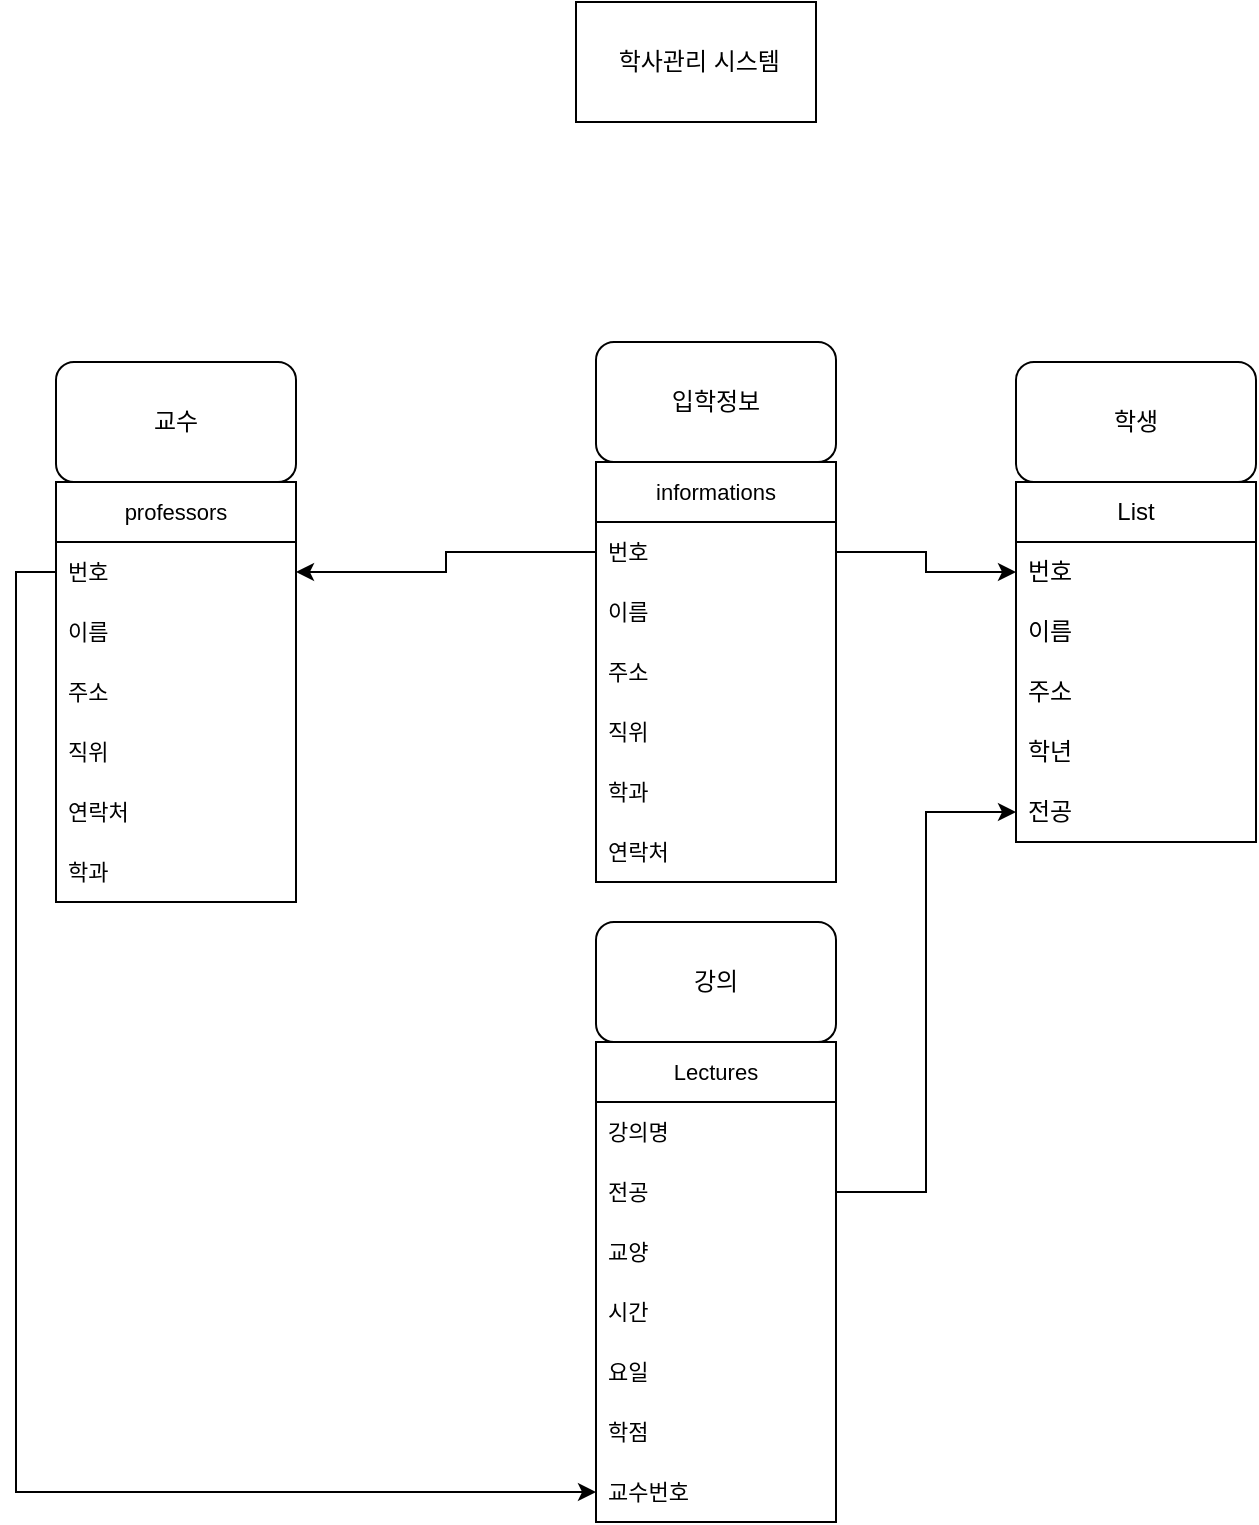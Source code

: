 <mxfile version="24.7.17">
  <diagram name="페이지-1" id="py1sZd-n5OF9hUhFQRnv">
    <mxGraphModel dx="2261" dy="884" grid="1" gridSize="10" guides="1" tooltips="1" connect="1" arrows="1" fold="1" page="1" pageScale="1" pageWidth="827" pageHeight="1169" math="0" shadow="0">
      <root>
        <mxCell id="0" />
        <mxCell id="1" parent="0" />
        <mxCell id="9XYHwhIFBpUBWxx-yuWv-1" value="&amp;nbsp;학사관리 시스템" style="rounded=0;whiteSpace=wrap;html=1;" parent="1" vertex="1">
          <mxGeometry x="-470" y="30" width="120" height="60" as="geometry" />
        </mxCell>
        <mxCell id="9XYHwhIFBpUBWxx-yuWv-3" value="학생" style="rounded=1;whiteSpace=wrap;html=1;" parent="1" vertex="1">
          <mxGeometry x="-250" y="210" width="120" height="60" as="geometry" />
        </mxCell>
        <mxCell id="9XYHwhIFBpUBWxx-yuWv-4" value="교수" style="rounded=1;whiteSpace=wrap;html=1;" parent="1" vertex="1">
          <mxGeometry x="-730" y="210" width="120" height="60" as="geometry" />
        </mxCell>
        <mxCell id="9XYHwhIFBpUBWxx-yuWv-5" value="입학정보" style="rounded=1;whiteSpace=wrap;html=1;" parent="1" vertex="1">
          <mxGeometry x="-460" y="200" width="120" height="60" as="geometry" />
        </mxCell>
        <mxCell id="9XYHwhIFBpUBWxx-yuWv-6" value="강의" style="rounded=1;whiteSpace=wrap;html=1;direction=west;" parent="1" vertex="1">
          <mxGeometry x="-460" y="490" width="120" height="60" as="geometry" />
        </mxCell>
        <mxCell id="9XYHwhIFBpUBWxx-yuWv-54" value="Lectures" style="swimlane;fontStyle=0;childLayout=stackLayout;horizontal=1;startSize=30;horizontalStack=0;resizeParent=1;resizeParentMax=0;resizeLast=0;collapsible=1;marginBottom=0;whiteSpace=wrap;html=1;align=center;verticalAlign=middle;fontFamily=Helvetica;fontSize=11;fontColor=default;fillColor=none;" parent="1" vertex="1">
          <mxGeometry x="-460" y="550" width="120" height="240" as="geometry">
            <mxRectangle x="-470" y="500" width="60" height="30" as="alternateBounds" />
          </mxGeometry>
        </mxCell>
        <mxCell id="9XYHwhIFBpUBWxx-yuWv-55" value="강의명" style="text;strokeColor=none;fillColor=none;align=left;verticalAlign=middle;spacingLeft=4;spacingRight=4;overflow=hidden;points=[[0,0.5],[1,0.5]];portConstraint=eastwest;rotatable=0;whiteSpace=wrap;html=1;fontFamily=Helvetica;fontSize=11;fontColor=default;" parent="9XYHwhIFBpUBWxx-yuWv-54" vertex="1">
          <mxGeometry y="30" width="120" height="30" as="geometry" />
        </mxCell>
        <mxCell id="9XYHwhIFBpUBWxx-yuWv-56" value="전공" style="text;strokeColor=none;fillColor=none;align=left;verticalAlign=middle;spacingLeft=4;spacingRight=4;overflow=hidden;points=[[0,0.5],[1,0.5]];portConstraint=eastwest;rotatable=0;whiteSpace=wrap;html=1;fontFamily=Helvetica;fontSize=11;fontColor=default;" parent="9XYHwhIFBpUBWxx-yuWv-54" vertex="1">
          <mxGeometry y="60" width="120" height="30" as="geometry" />
        </mxCell>
        <mxCell id="9XYHwhIFBpUBWxx-yuWv-57" value="교양" style="text;strokeColor=none;fillColor=none;align=left;verticalAlign=middle;spacingLeft=4;spacingRight=4;overflow=hidden;points=[[0,0.5],[1,0.5]];portConstraint=eastwest;rotatable=0;whiteSpace=wrap;html=1;fontFamily=Helvetica;fontSize=11;fontColor=default;" parent="9XYHwhIFBpUBWxx-yuWv-54" vertex="1">
          <mxGeometry y="90" width="120" height="30" as="geometry" />
        </mxCell>
        <mxCell id="9XYHwhIFBpUBWxx-yuWv-62" value="시간" style="text;strokeColor=none;fillColor=none;align=left;verticalAlign=middle;spacingLeft=4;spacingRight=4;overflow=hidden;points=[[0,0.5],[1,0.5]];portConstraint=eastwest;rotatable=0;whiteSpace=wrap;html=1;fontFamily=Helvetica;fontSize=11;fontColor=default;" parent="9XYHwhIFBpUBWxx-yuWv-54" vertex="1">
          <mxGeometry y="120" width="120" height="30" as="geometry" />
        </mxCell>
        <mxCell id="9XYHwhIFBpUBWxx-yuWv-64" value="요일" style="text;strokeColor=none;fillColor=none;align=left;verticalAlign=middle;spacingLeft=4;spacingRight=4;overflow=hidden;points=[[0,0.5],[1,0.5]];portConstraint=eastwest;rotatable=0;whiteSpace=wrap;html=1;fontFamily=Helvetica;fontSize=11;fontColor=default;" parent="9XYHwhIFBpUBWxx-yuWv-54" vertex="1">
          <mxGeometry y="150" width="120" height="30" as="geometry" />
        </mxCell>
        <mxCell id="9XYHwhIFBpUBWxx-yuWv-65" value="학점" style="text;strokeColor=none;fillColor=none;align=left;verticalAlign=middle;spacingLeft=4;spacingRight=4;overflow=hidden;points=[[0,0.5],[1,0.5]];portConstraint=eastwest;rotatable=0;whiteSpace=wrap;html=1;fontFamily=Helvetica;fontSize=11;fontColor=default;" parent="9XYHwhIFBpUBWxx-yuWv-54" vertex="1">
          <mxGeometry y="180" width="120" height="30" as="geometry" />
        </mxCell>
        <mxCell id="hYHy6cJiuyN3QSEXQMqI-4" value="교수번호" style="text;strokeColor=none;fillColor=none;align=left;verticalAlign=middle;spacingLeft=4;spacingRight=4;overflow=hidden;points=[[0,0.5],[1,0.5]];portConstraint=eastwest;rotatable=0;whiteSpace=wrap;html=1;fontFamily=Helvetica;fontSize=11;fontColor=default;" parent="9XYHwhIFBpUBWxx-yuWv-54" vertex="1">
          <mxGeometry y="210" width="120" height="30" as="geometry" />
        </mxCell>
        <mxCell id="9XYHwhIFBpUBWxx-yuWv-66" value="professors" style="swimlane;fontStyle=0;childLayout=stackLayout;horizontal=1;startSize=30;horizontalStack=0;resizeParent=1;resizeParentMax=0;resizeLast=0;collapsible=1;marginBottom=0;whiteSpace=wrap;html=1;align=center;verticalAlign=middle;fontFamily=Helvetica;fontSize=11;fontColor=default;fillColor=none;" parent="1" vertex="1">
          <mxGeometry x="-730" y="270" width="120" height="210" as="geometry" />
        </mxCell>
        <mxCell id="9XYHwhIFBpUBWxx-yuWv-67" value="번호" style="text;strokeColor=none;fillColor=none;align=left;verticalAlign=middle;spacingLeft=4;spacingRight=4;overflow=hidden;points=[[0,0.5],[1,0.5]];portConstraint=eastwest;rotatable=0;whiteSpace=wrap;html=1;fontFamily=Helvetica;fontSize=11;fontColor=default;" parent="9XYHwhIFBpUBWxx-yuWv-66" vertex="1">
          <mxGeometry y="30" width="120" height="30" as="geometry" />
        </mxCell>
        <mxCell id="9XYHwhIFBpUBWxx-yuWv-68" value="이름" style="text;strokeColor=none;fillColor=none;align=left;verticalAlign=middle;spacingLeft=4;spacingRight=4;overflow=hidden;points=[[0,0.5],[1,0.5]];portConstraint=eastwest;rotatable=0;whiteSpace=wrap;html=1;fontFamily=Helvetica;fontSize=11;fontColor=default;" parent="9XYHwhIFBpUBWxx-yuWv-66" vertex="1">
          <mxGeometry y="60" width="120" height="30" as="geometry" />
        </mxCell>
        <mxCell id="9XYHwhIFBpUBWxx-yuWv-69" value="주소" style="text;strokeColor=none;fillColor=none;align=left;verticalAlign=middle;spacingLeft=4;spacingRight=4;overflow=hidden;points=[[0,0.5],[1,0.5]];portConstraint=eastwest;rotatable=0;whiteSpace=wrap;html=1;fontFamily=Helvetica;fontSize=11;fontColor=default;" parent="9XYHwhIFBpUBWxx-yuWv-66" vertex="1">
          <mxGeometry y="90" width="120" height="30" as="geometry" />
        </mxCell>
        <mxCell id="vBbp2CE78N73OH3JoDrz-1" value="직위" style="text;strokeColor=none;fillColor=none;align=left;verticalAlign=middle;spacingLeft=4;spacingRight=4;overflow=hidden;points=[[0,0.5],[1,0.5]];portConstraint=eastwest;rotatable=0;whiteSpace=wrap;html=1;fontFamily=Helvetica;fontSize=11;fontColor=default;" parent="9XYHwhIFBpUBWxx-yuWv-66" vertex="1">
          <mxGeometry y="120" width="120" height="30" as="geometry" />
        </mxCell>
        <mxCell id="vBbp2CE78N73OH3JoDrz-2" value="연락처" style="text;strokeColor=none;fillColor=none;align=left;verticalAlign=middle;spacingLeft=4;spacingRight=4;overflow=hidden;points=[[0,0.5],[1,0.5]];portConstraint=eastwest;rotatable=0;whiteSpace=wrap;html=1;fontFamily=Helvetica;fontSize=11;fontColor=default;" parent="9XYHwhIFBpUBWxx-yuWv-66" vertex="1">
          <mxGeometry y="150" width="120" height="30" as="geometry" />
        </mxCell>
        <mxCell id="vBbp2CE78N73OH3JoDrz-3" value="학과" style="text;strokeColor=none;fillColor=none;align=left;verticalAlign=middle;spacingLeft=4;spacingRight=4;overflow=hidden;points=[[0,0.5],[1,0.5]];portConstraint=eastwest;rotatable=0;whiteSpace=wrap;html=1;fontFamily=Helvetica;fontSize=11;fontColor=default;" parent="9XYHwhIFBpUBWxx-yuWv-66" vertex="1">
          <mxGeometry y="180" width="120" height="30" as="geometry" />
        </mxCell>
        <mxCell id="vBbp2CE78N73OH3JoDrz-5" value="informations" style="swimlane;fontStyle=0;childLayout=stackLayout;horizontal=1;startSize=30;horizontalStack=0;resizeParent=1;resizeParentMax=0;resizeLast=0;collapsible=1;marginBottom=0;whiteSpace=wrap;html=1;align=center;verticalAlign=middle;fontFamily=Helvetica;fontSize=11;fontColor=default;fillColor=none;" parent="1" vertex="1">
          <mxGeometry x="-460" y="260" width="120" height="210" as="geometry" />
        </mxCell>
        <mxCell id="vBbp2CE78N73OH3JoDrz-6" value="번호" style="text;strokeColor=none;fillColor=none;align=left;verticalAlign=middle;spacingLeft=4;spacingRight=4;overflow=hidden;points=[[0,0.5],[1,0.5]];portConstraint=eastwest;rotatable=0;whiteSpace=wrap;html=1;fontFamily=Helvetica;fontSize=11;fontColor=default;" parent="vBbp2CE78N73OH3JoDrz-5" vertex="1">
          <mxGeometry y="30" width="120" height="30" as="geometry" />
        </mxCell>
        <mxCell id="vBbp2CE78N73OH3JoDrz-7" value="이름" style="text;strokeColor=none;fillColor=none;align=left;verticalAlign=middle;spacingLeft=4;spacingRight=4;overflow=hidden;points=[[0,0.5],[1,0.5]];portConstraint=eastwest;rotatable=0;whiteSpace=wrap;html=1;fontFamily=Helvetica;fontSize=11;fontColor=default;" parent="vBbp2CE78N73OH3JoDrz-5" vertex="1">
          <mxGeometry y="60" width="120" height="30" as="geometry" />
        </mxCell>
        <mxCell id="vBbp2CE78N73OH3JoDrz-8" value="주소" style="text;strokeColor=none;fillColor=none;align=left;verticalAlign=middle;spacingLeft=4;spacingRight=4;overflow=hidden;points=[[0,0.5],[1,0.5]];portConstraint=eastwest;rotatable=0;whiteSpace=wrap;html=1;fontFamily=Helvetica;fontSize=11;fontColor=default;" parent="vBbp2CE78N73OH3JoDrz-5" vertex="1">
          <mxGeometry y="90" width="120" height="30" as="geometry" />
        </mxCell>
        <mxCell id="vBbp2CE78N73OH3JoDrz-9" value="직위" style="text;strokeColor=none;fillColor=none;align=left;verticalAlign=middle;spacingLeft=4;spacingRight=4;overflow=hidden;points=[[0,0.5],[1,0.5]];portConstraint=eastwest;rotatable=0;whiteSpace=wrap;html=1;fontFamily=Helvetica;fontSize=11;fontColor=default;" parent="vBbp2CE78N73OH3JoDrz-5" vertex="1">
          <mxGeometry y="120" width="120" height="30" as="geometry" />
        </mxCell>
        <mxCell id="hYHy6cJiuyN3QSEXQMqI-1" value="학과" style="text;strokeColor=none;fillColor=none;align=left;verticalAlign=middle;spacingLeft=4;spacingRight=4;overflow=hidden;points=[[0,0.5],[1,0.5]];portConstraint=eastwest;rotatable=0;whiteSpace=wrap;html=1;fontFamily=Helvetica;fontSize=11;fontColor=default;" parent="vBbp2CE78N73OH3JoDrz-5" vertex="1">
          <mxGeometry y="150" width="120" height="30" as="geometry" />
        </mxCell>
        <mxCell id="hYHy6cJiuyN3QSEXQMqI-2" value="연락처" style="text;strokeColor=none;fillColor=none;align=left;verticalAlign=middle;spacingLeft=4;spacingRight=4;overflow=hidden;points=[[0,0.5],[1,0.5]];portConstraint=eastwest;rotatable=0;whiteSpace=wrap;html=1;fontFamily=Helvetica;fontSize=11;fontColor=default;" parent="vBbp2CE78N73OH3JoDrz-5" vertex="1">
          <mxGeometry y="180" width="120" height="30" as="geometry" />
        </mxCell>
        <mxCell id="hYHy6cJiuyN3QSEXQMqI-5" style="edgeStyle=orthogonalEdgeStyle;rounded=0;orthogonalLoop=1;jettySize=auto;html=1;exitX=0;exitY=0.5;exitDx=0;exitDy=0;entryX=0;entryY=0.5;entryDx=0;entryDy=0;" parent="1" source="9XYHwhIFBpUBWxx-yuWv-67" target="hYHy6cJiuyN3QSEXQMqI-4" edge="1">
          <mxGeometry relative="1" as="geometry" />
        </mxCell>
        <mxCell id="hYHy6cJiuyN3QSEXQMqI-8" value="List" style="swimlane;fontStyle=0;childLayout=stackLayout;horizontal=1;startSize=30;horizontalStack=0;resizeParent=1;resizeParentMax=0;resizeLast=0;collapsible=1;marginBottom=0;whiteSpace=wrap;html=1;" parent="1" vertex="1">
          <mxGeometry x="-250" y="270" width="120" height="180" as="geometry">
            <mxRectangle x="-250" y="270" width="60" height="30" as="alternateBounds" />
          </mxGeometry>
        </mxCell>
        <mxCell id="hYHy6cJiuyN3QSEXQMqI-9" value="번호" style="text;strokeColor=none;fillColor=none;align=left;verticalAlign=middle;spacingLeft=4;spacingRight=4;overflow=hidden;points=[[0,0.5],[1,0.5]];portConstraint=eastwest;rotatable=0;whiteSpace=wrap;html=1;" parent="hYHy6cJiuyN3QSEXQMqI-8" vertex="1">
          <mxGeometry y="30" width="120" height="30" as="geometry" />
        </mxCell>
        <mxCell id="hYHy6cJiuyN3QSEXQMqI-10" value="이름" style="text;strokeColor=none;fillColor=none;align=left;verticalAlign=middle;spacingLeft=4;spacingRight=4;overflow=hidden;points=[[0,0.5],[1,0.5]];portConstraint=eastwest;rotatable=0;whiteSpace=wrap;html=1;" parent="hYHy6cJiuyN3QSEXQMqI-8" vertex="1">
          <mxGeometry y="60" width="120" height="30" as="geometry" />
        </mxCell>
        <mxCell id="hYHy6cJiuyN3QSEXQMqI-11" value="주소" style="text;strokeColor=none;fillColor=none;align=left;verticalAlign=middle;spacingLeft=4;spacingRight=4;overflow=hidden;points=[[0,0.5],[1,0.5]];portConstraint=eastwest;rotatable=0;whiteSpace=wrap;html=1;" parent="hYHy6cJiuyN3QSEXQMqI-8" vertex="1">
          <mxGeometry y="90" width="120" height="30" as="geometry" />
        </mxCell>
        <mxCell id="hYHy6cJiuyN3QSEXQMqI-12" value="학년" style="text;strokeColor=none;fillColor=none;align=left;verticalAlign=middle;spacingLeft=4;spacingRight=4;overflow=hidden;points=[[0,0.5],[1,0.5]];portConstraint=eastwest;rotatable=0;whiteSpace=wrap;html=1;" parent="hYHy6cJiuyN3QSEXQMqI-8" vertex="1">
          <mxGeometry y="120" width="120" height="30" as="geometry" />
        </mxCell>
        <mxCell id="hYHy6cJiuyN3QSEXQMqI-13" value="전공" style="text;strokeColor=none;fillColor=none;align=left;verticalAlign=middle;spacingLeft=4;spacingRight=4;overflow=hidden;points=[[0,0.5],[1,0.5]];portConstraint=eastwest;rotatable=0;whiteSpace=wrap;html=1;" parent="hYHy6cJiuyN3QSEXQMqI-8" vertex="1">
          <mxGeometry y="150" width="120" height="30" as="geometry" />
        </mxCell>
        <mxCell id="hYHy6cJiuyN3QSEXQMqI-15" style="edgeStyle=orthogonalEdgeStyle;rounded=0;orthogonalLoop=1;jettySize=auto;html=1;exitX=1;exitY=0.5;exitDx=0;exitDy=0;entryX=0;entryY=0.5;entryDx=0;entryDy=0;" parent="1" source="9XYHwhIFBpUBWxx-yuWv-56" target="hYHy6cJiuyN3QSEXQMqI-13" edge="1">
          <mxGeometry relative="1" as="geometry" />
        </mxCell>
        <mxCell id="hYHy6cJiuyN3QSEXQMqI-16" style="edgeStyle=orthogonalEdgeStyle;rounded=0;orthogonalLoop=1;jettySize=auto;html=1;exitX=0;exitY=0.5;exitDx=0;exitDy=0;entryX=1;entryY=0.5;entryDx=0;entryDy=0;" parent="1" source="vBbp2CE78N73OH3JoDrz-6" target="9XYHwhIFBpUBWxx-yuWv-67" edge="1">
          <mxGeometry relative="1" as="geometry" />
        </mxCell>
        <mxCell id="hYHy6cJiuyN3QSEXQMqI-17" style="edgeStyle=orthogonalEdgeStyle;rounded=0;orthogonalLoop=1;jettySize=auto;html=1;exitX=1;exitY=0.5;exitDx=0;exitDy=0;entryX=0;entryY=0.5;entryDx=0;entryDy=0;" parent="1" source="vBbp2CE78N73OH3JoDrz-6" target="hYHy6cJiuyN3QSEXQMqI-9" edge="1">
          <mxGeometry relative="1" as="geometry" />
        </mxCell>
      </root>
    </mxGraphModel>
  </diagram>
</mxfile>
